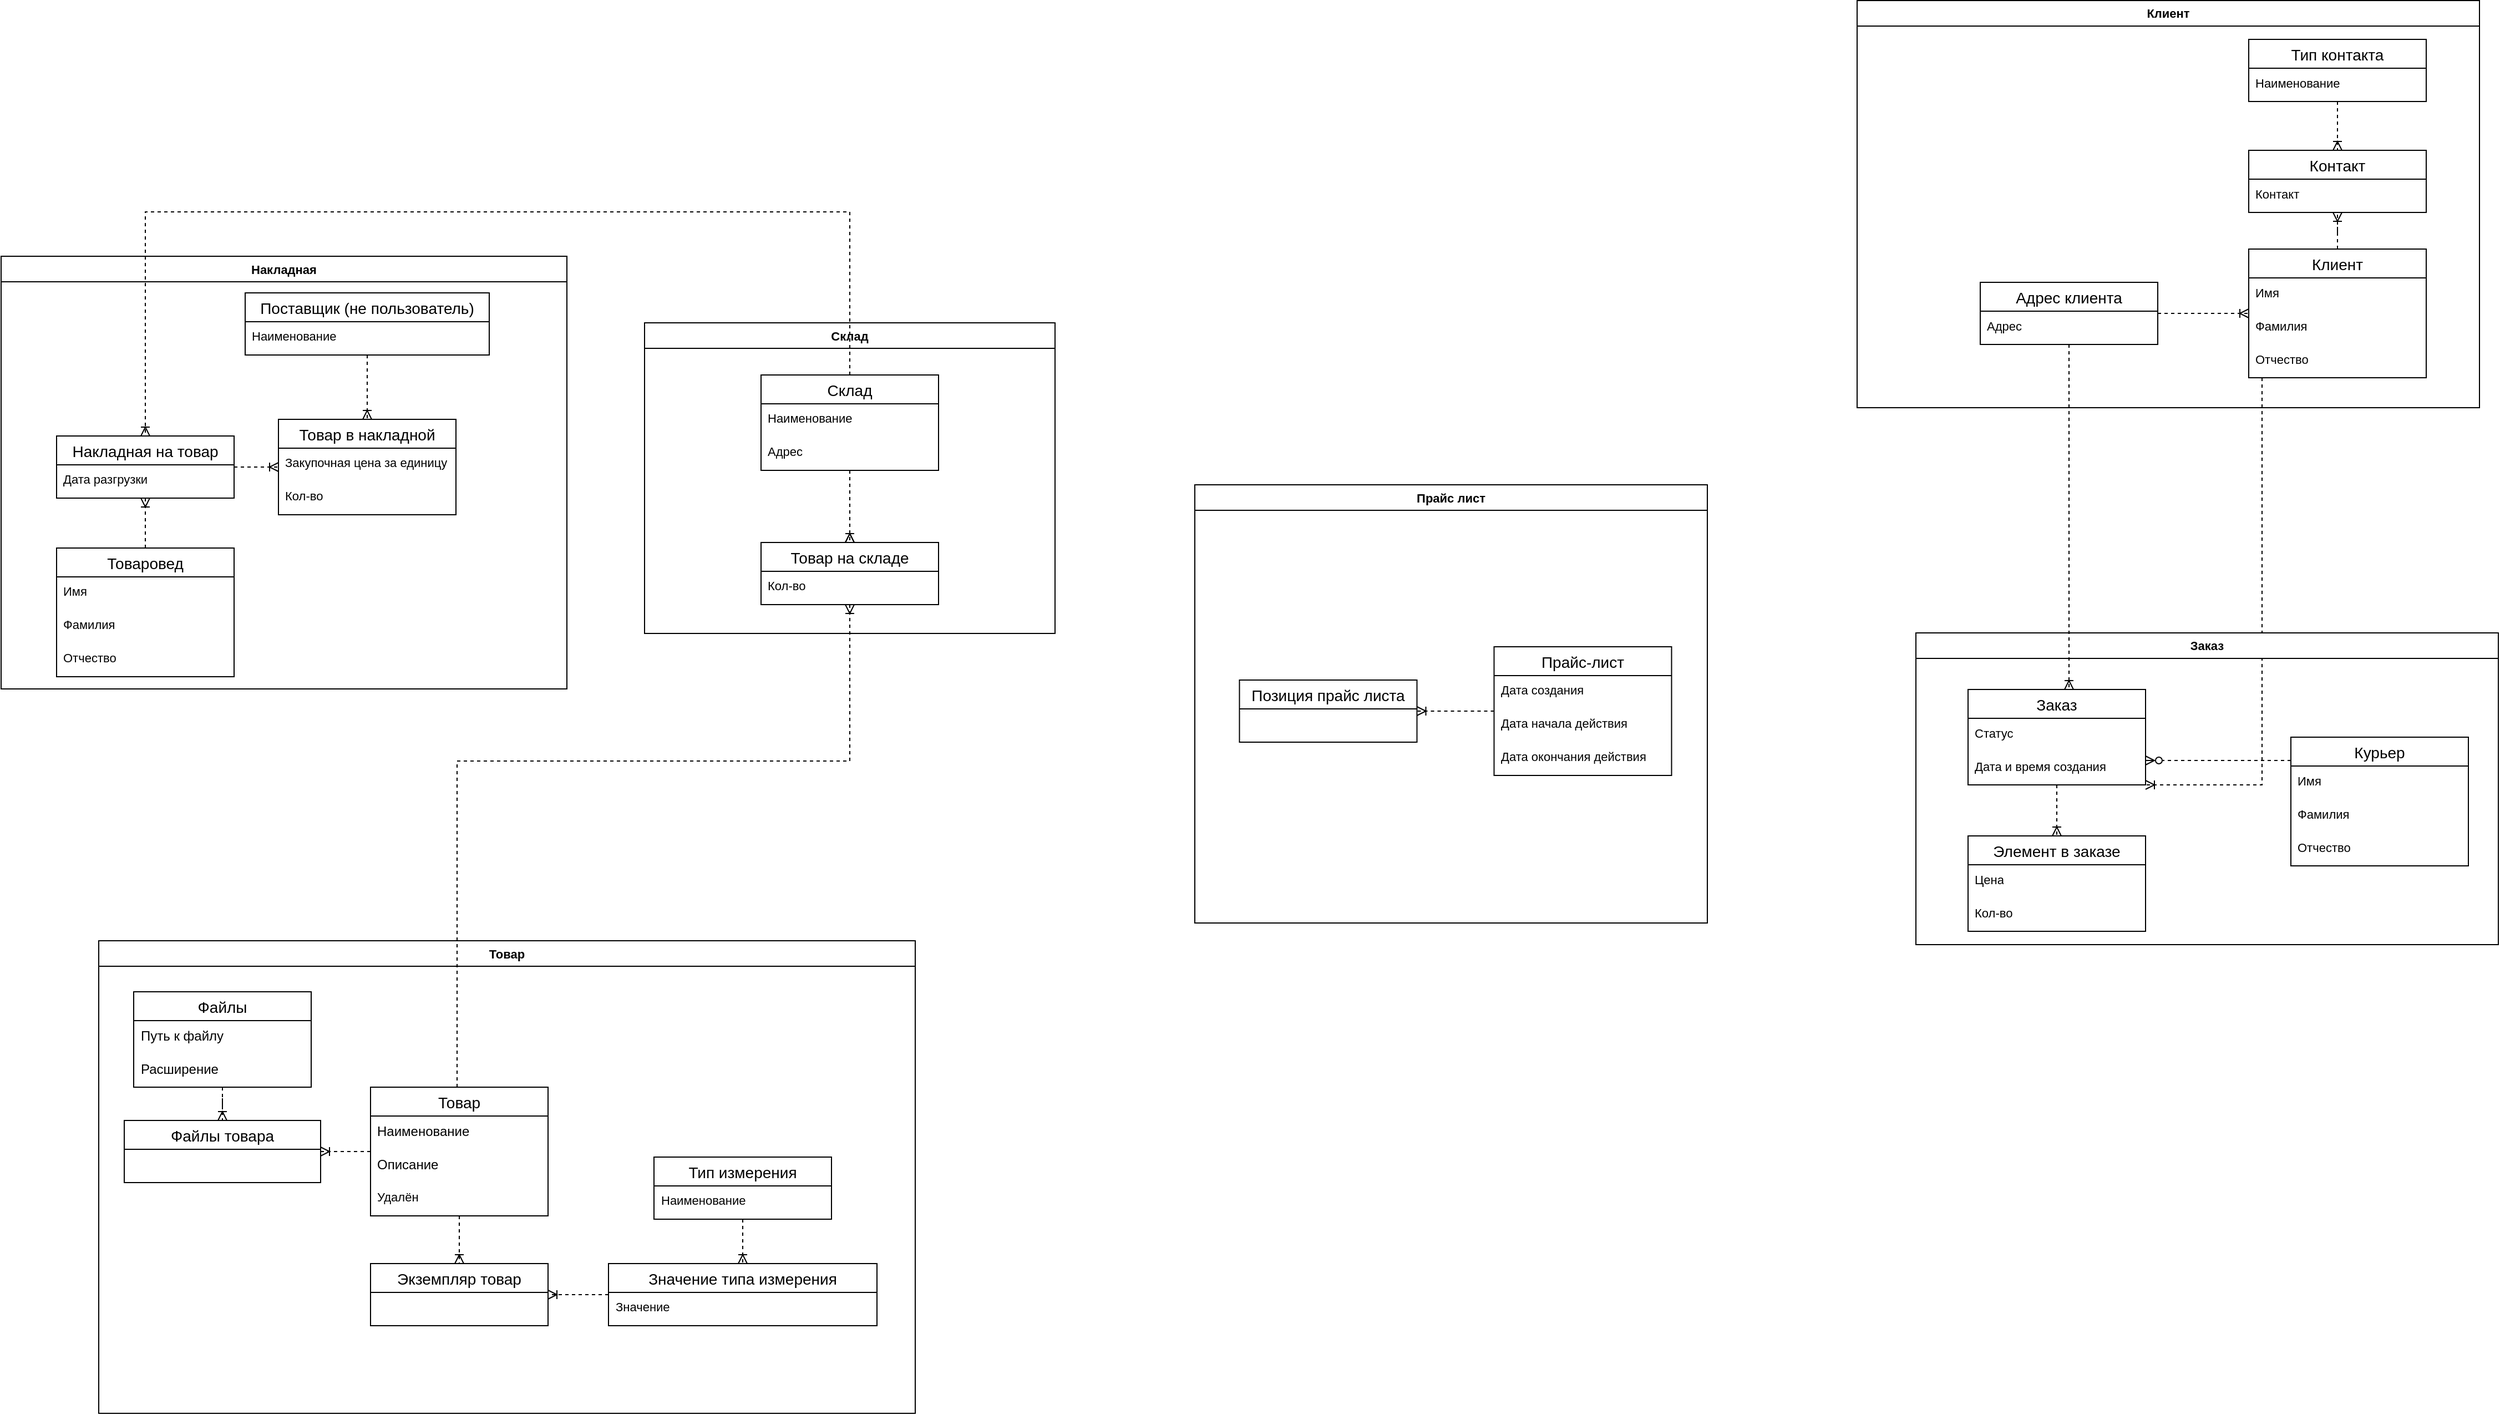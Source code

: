 <mxfile version="24.6.4" type="github">
  <diagram name="Страница — 1" id="W9IkOPkcE-70tv02vc99">
    <mxGraphModel dx="2417" dy="2179" grid="0" gridSize="10" guides="1" tooltips="1" connect="1" arrows="1" fold="1" page="1" pageScale="1" pageWidth="827" pageHeight="1169" math="0" shadow="0">
      <root>
        <mxCell id="0" />
        <mxCell id="1" parent="0" />
        <mxCell id="TIuWhn0yAi8Gs-Zh3u9J-45" style="edgeStyle=orthogonalEdgeStyle;shape=connector;rounded=0;orthogonalLoop=1;jettySize=auto;html=1;dashed=1;strokeColor=default;align=center;verticalAlign=middle;fontFamily=Helvetica;fontSize=11;fontColor=default;labelBackgroundColor=default;endArrow=ERoneToMany;endFill=0;" edge="1" parent="1" source="TIuWhn0yAi8Gs-Zh3u9J-31" target="TIuWhn0yAi8Gs-Zh3u9J-35">
          <mxGeometry relative="1" as="geometry">
            <Array as="points">
              <mxPoint x="1585" y="-285.5" />
              <mxPoint x="1391" y="-285.5" />
            </Array>
          </mxGeometry>
        </mxCell>
        <mxCell id="TIuWhn0yAi8Gs-Zh3u9J-137" value="Накладная" style="swimlane;whiteSpace=wrap;html=1;fontFamily=Helvetica;fontSize=11;fontColor=default;labelBackgroundColor=default;" vertex="1" parent="1">
          <mxGeometry x="-453" y="-762" width="510" height="390" as="geometry" />
        </mxCell>
        <mxCell id="TIuWhn0yAi8Gs-Zh3u9J-94" style="edgeStyle=orthogonalEdgeStyle;shape=connector;rounded=0;orthogonalLoop=1;jettySize=auto;html=1;dashed=1;strokeColor=default;align=center;verticalAlign=middle;fontFamily=Helvetica;fontSize=11;fontColor=default;labelBackgroundColor=default;endArrow=ERoneToMany;endFill=0;" edge="1" parent="TIuWhn0yAi8Gs-Zh3u9J-137" source="TIuWhn0yAi8Gs-Zh3u9J-83" target="TIuWhn0yAi8Gs-Zh3u9J-88">
          <mxGeometry relative="1" as="geometry" />
        </mxCell>
        <mxCell id="TIuWhn0yAi8Gs-Zh3u9J-83" value="Накладная на товар" style="swimlane;fontStyle=0;childLayout=stackLayout;horizontal=1;startSize=26;horizontalStack=0;resizeParent=1;resizeParentMax=0;resizeLast=0;collapsible=1;marginBottom=0;align=center;fontSize=14;fontFamily=Helvetica;fontColor=default;labelBackgroundColor=default;" vertex="1" parent="TIuWhn0yAi8Gs-Zh3u9J-137">
          <mxGeometry x="50" y="162" width="160" height="56" as="geometry" />
        </mxCell>
        <mxCell id="TIuWhn0yAi8Gs-Zh3u9J-87" value="Дата разгрузки" style="text;strokeColor=none;fillColor=none;spacingLeft=4;spacingRight=4;overflow=hidden;rotatable=0;points=[[0,0.5],[1,0.5]];portConstraint=eastwest;fontSize=11;whiteSpace=wrap;html=1;fontFamily=Helvetica;fontColor=default;labelBackgroundColor=default;" vertex="1" parent="TIuWhn0yAi8Gs-Zh3u9J-83">
          <mxGeometry y="26" width="160" height="30" as="geometry" />
        </mxCell>
        <mxCell id="TIuWhn0yAi8Gs-Zh3u9J-88" value="Товар в накладной" style="swimlane;fontStyle=0;childLayout=stackLayout;horizontal=1;startSize=26;horizontalStack=0;resizeParent=1;resizeParentMax=0;resizeLast=0;collapsible=1;marginBottom=0;align=center;fontSize=14;fontFamily=Helvetica;fontColor=default;labelBackgroundColor=default;" vertex="1" parent="TIuWhn0yAi8Gs-Zh3u9J-137">
          <mxGeometry x="250" y="147" width="160" height="86" as="geometry" />
        </mxCell>
        <mxCell id="TIuWhn0yAi8Gs-Zh3u9J-93" value="Закупочная цена за единицу" style="text;strokeColor=none;fillColor=none;spacingLeft=4;spacingRight=4;overflow=hidden;rotatable=0;points=[[0,0.5],[1,0.5]];portConstraint=eastwest;fontSize=11;whiteSpace=wrap;html=1;fontFamily=Helvetica;fontColor=default;labelBackgroundColor=default;" vertex="1" parent="TIuWhn0yAi8Gs-Zh3u9J-88">
          <mxGeometry y="26" width="160" height="30" as="geometry" />
        </mxCell>
        <mxCell id="TIuWhn0yAi8Gs-Zh3u9J-92" value="Кол-во" style="text;strokeColor=none;fillColor=none;spacingLeft=4;spacingRight=4;overflow=hidden;rotatable=0;points=[[0,0.5],[1,0.5]];portConstraint=eastwest;fontSize=11;whiteSpace=wrap;html=1;fontFamily=Helvetica;fontColor=default;labelBackgroundColor=default;" vertex="1" parent="TIuWhn0yAi8Gs-Zh3u9J-88">
          <mxGeometry y="56" width="160" height="30" as="geometry" />
        </mxCell>
        <mxCell id="TIuWhn0yAi8Gs-Zh3u9J-101" style="edgeStyle=orthogonalEdgeStyle;shape=connector;rounded=0;orthogonalLoop=1;jettySize=auto;html=1;dashed=1;strokeColor=default;align=center;verticalAlign=middle;fontFamily=Helvetica;fontSize=11;fontColor=default;labelBackgroundColor=default;endArrow=ERoneToMany;endFill=0;" edge="1" parent="TIuWhn0yAi8Gs-Zh3u9J-137" source="TIuWhn0yAi8Gs-Zh3u9J-97" target="TIuWhn0yAi8Gs-Zh3u9J-88">
          <mxGeometry relative="1" as="geometry" />
        </mxCell>
        <mxCell id="TIuWhn0yAi8Gs-Zh3u9J-97" value="Поставщик (не пользователь)" style="swimlane;fontStyle=0;childLayout=stackLayout;horizontal=1;startSize=26;horizontalStack=0;resizeParent=1;resizeParentMax=0;resizeLast=0;collapsible=1;marginBottom=0;align=center;fontSize=14;fontFamily=Helvetica;fontColor=default;labelBackgroundColor=default;" vertex="1" parent="TIuWhn0yAi8Gs-Zh3u9J-137">
          <mxGeometry x="220" y="33" width="220" height="56" as="geometry" />
        </mxCell>
        <mxCell id="TIuWhn0yAi8Gs-Zh3u9J-102" value="Наименование" style="text;strokeColor=none;fillColor=none;spacingLeft=4;spacingRight=4;overflow=hidden;rotatable=0;points=[[0,0.5],[1,0.5]];portConstraint=eastwest;fontSize=11;whiteSpace=wrap;html=1;fontFamily=Helvetica;fontColor=default;labelBackgroundColor=default;" vertex="1" parent="TIuWhn0yAi8Gs-Zh3u9J-97">
          <mxGeometry y="26" width="220" height="30" as="geometry" />
        </mxCell>
        <mxCell id="TIuWhn0yAi8Gs-Zh3u9J-108" style="edgeStyle=orthogonalEdgeStyle;shape=connector;rounded=0;orthogonalLoop=1;jettySize=auto;html=1;dashed=1;strokeColor=default;align=center;verticalAlign=middle;fontFamily=Helvetica;fontSize=11;fontColor=default;labelBackgroundColor=default;endArrow=ERoneToMany;endFill=0;" edge="1" parent="TIuWhn0yAi8Gs-Zh3u9J-137" source="TIuWhn0yAi8Gs-Zh3u9J-103" target="TIuWhn0yAi8Gs-Zh3u9J-83">
          <mxGeometry relative="1" as="geometry" />
        </mxCell>
        <mxCell id="TIuWhn0yAi8Gs-Zh3u9J-103" value="Товаровед" style="swimlane;fontStyle=0;childLayout=stackLayout;horizontal=1;startSize=26;horizontalStack=0;resizeParent=1;resizeParentMax=0;resizeLast=0;collapsible=1;marginBottom=0;align=center;fontSize=14;fontFamily=Helvetica;fontColor=default;labelBackgroundColor=default;" vertex="1" parent="TIuWhn0yAi8Gs-Zh3u9J-137">
          <mxGeometry x="50" y="263" width="160" height="116" as="geometry" />
        </mxCell>
        <mxCell id="TIuWhn0yAi8Gs-Zh3u9J-120" value="Имя" style="text;strokeColor=none;fillColor=none;spacingLeft=4;spacingRight=4;overflow=hidden;rotatable=0;points=[[0,0.5],[1,0.5]];portConstraint=eastwest;fontSize=11;whiteSpace=wrap;html=1;fontFamily=Helvetica;fontColor=default;labelBackgroundColor=default;" vertex="1" parent="TIuWhn0yAi8Gs-Zh3u9J-103">
          <mxGeometry y="26" width="160" height="30" as="geometry" />
        </mxCell>
        <mxCell id="TIuWhn0yAi8Gs-Zh3u9J-121" value="Фамилия" style="text;strokeColor=none;fillColor=none;spacingLeft=4;spacingRight=4;overflow=hidden;rotatable=0;points=[[0,0.5],[1,0.5]];portConstraint=eastwest;fontSize=11;whiteSpace=wrap;html=1;fontFamily=Helvetica;fontColor=default;labelBackgroundColor=default;" vertex="1" parent="TIuWhn0yAi8Gs-Zh3u9J-103">
          <mxGeometry y="56" width="160" height="30" as="geometry" />
        </mxCell>
        <mxCell id="TIuWhn0yAi8Gs-Zh3u9J-122" value="Отчество" style="text;strokeColor=none;fillColor=none;spacingLeft=4;spacingRight=4;overflow=hidden;rotatable=0;points=[[0,0.5],[1,0.5]];portConstraint=eastwest;fontSize=11;whiteSpace=wrap;html=1;fontFamily=Helvetica;fontColor=default;labelBackgroundColor=default;" vertex="1" parent="TIuWhn0yAi8Gs-Zh3u9J-103">
          <mxGeometry y="86" width="160" height="30" as="geometry" />
        </mxCell>
        <mxCell id="TIuWhn0yAi8Gs-Zh3u9J-138" value="Товар" style="swimlane;whiteSpace=wrap;html=1;fontFamily=Helvetica;fontSize=11;fontColor=default;labelBackgroundColor=default;" vertex="1" parent="1">
          <mxGeometry x="-365" y="-145" width="736" height="426" as="geometry" />
        </mxCell>
        <mxCell id="TIuWhn0yAi8Gs-Zh3u9J-19" style="edgeStyle=orthogonalEdgeStyle;shape=connector;rounded=0;orthogonalLoop=1;jettySize=auto;html=1;dashed=1;strokeColor=default;align=center;verticalAlign=middle;fontFamily=Helvetica;fontSize=11;fontColor=default;labelBackgroundColor=default;endArrow=ERoneToMany;endFill=0;" edge="1" parent="TIuWhn0yAi8Gs-Zh3u9J-138" source="TIuWhn0yAi8Gs-Zh3u9J-1" target="TIuWhn0yAi8Gs-Zh3u9J-13">
          <mxGeometry relative="1" as="geometry" />
        </mxCell>
        <mxCell id="TIuWhn0yAi8Gs-Zh3u9J-236" style="edgeStyle=orthogonalEdgeStyle;shape=connector;rounded=0;orthogonalLoop=1;jettySize=auto;html=1;dashed=1;strokeColor=default;align=center;verticalAlign=middle;fontFamily=Helvetica;fontSize=11;fontColor=default;labelBackgroundColor=default;endArrow=ERoneToMany;endFill=0;" edge="1" parent="TIuWhn0yAi8Gs-Zh3u9J-138" source="TIuWhn0yAi8Gs-Zh3u9J-1" target="TIuWhn0yAi8Gs-Zh3u9J-231">
          <mxGeometry relative="1" as="geometry" />
        </mxCell>
        <mxCell id="TIuWhn0yAi8Gs-Zh3u9J-1" value="Товар" style="swimlane;fontStyle=0;childLayout=stackLayout;horizontal=1;startSize=26;horizontalStack=0;resizeParent=1;resizeParentMax=0;resizeLast=0;collapsible=1;marginBottom=0;align=center;fontSize=14;" vertex="1" parent="TIuWhn0yAi8Gs-Zh3u9J-138">
          <mxGeometry x="245" y="132" width="160" height="116" as="geometry" />
        </mxCell>
        <mxCell id="TIuWhn0yAi8Gs-Zh3u9J-5" value="Наименование" style="text;strokeColor=none;fillColor=none;spacingLeft=4;spacingRight=4;overflow=hidden;rotatable=0;points=[[0,0.5],[1,0.5]];portConstraint=eastwest;fontSize=12;whiteSpace=wrap;html=1;" vertex="1" parent="TIuWhn0yAi8Gs-Zh3u9J-1">
          <mxGeometry y="26" width="160" height="30" as="geometry" />
        </mxCell>
        <mxCell id="TIuWhn0yAi8Gs-Zh3u9J-6" value="Описание" style="text;strokeColor=none;fillColor=none;spacingLeft=4;spacingRight=4;overflow=hidden;rotatable=0;points=[[0,0.5],[1,0.5]];portConstraint=eastwest;fontSize=12;whiteSpace=wrap;html=1;" vertex="1" parent="TIuWhn0yAi8Gs-Zh3u9J-1">
          <mxGeometry y="56" width="160" height="30" as="geometry" />
        </mxCell>
        <mxCell id="TIuWhn0yAi8Gs-Zh3u9J-20" value="Удалён" style="text;strokeColor=none;fillColor=none;spacingLeft=4;spacingRight=4;overflow=hidden;rotatable=0;points=[[0,0.5],[1,0.5]];portConstraint=eastwest;fontSize=11;whiteSpace=wrap;html=1;fontFamily=Helvetica;fontColor=default;labelBackgroundColor=default;" vertex="1" parent="TIuWhn0yAi8Gs-Zh3u9J-1">
          <mxGeometry y="86" width="160" height="30" as="geometry" />
        </mxCell>
        <mxCell id="TIuWhn0yAi8Gs-Zh3u9J-18" style="edgeStyle=orthogonalEdgeStyle;rounded=0;orthogonalLoop=1;jettySize=auto;html=1;endArrow=ERoneToMany;endFill=0;dashed=1;" edge="1" parent="TIuWhn0yAi8Gs-Zh3u9J-138" source="TIuWhn0yAi8Gs-Zh3u9J-8" target="TIuWhn0yAi8Gs-Zh3u9J-13">
          <mxGeometry relative="1" as="geometry" />
        </mxCell>
        <mxCell id="TIuWhn0yAi8Gs-Zh3u9J-8" value="Файлы" style="swimlane;fontStyle=0;childLayout=stackLayout;horizontal=1;startSize=26;horizontalStack=0;resizeParent=1;resizeParentMax=0;resizeLast=0;collapsible=1;marginBottom=0;align=center;fontSize=14;" vertex="1" parent="TIuWhn0yAi8Gs-Zh3u9J-138">
          <mxGeometry x="31.5" y="46" width="160" height="86" as="geometry" />
        </mxCell>
        <mxCell id="TIuWhn0yAi8Gs-Zh3u9J-12" value="Путь к файлу" style="text;strokeColor=none;fillColor=none;spacingLeft=4;spacingRight=4;overflow=hidden;rotatable=0;points=[[0,0.5],[1,0.5]];portConstraint=eastwest;fontSize=12;whiteSpace=wrap;html=1;" vertex="1" parent="TIuWhn0yAi8Gs-Zh3u9J-8">
          <mxGeometry y="26" width="160" height="30" as="geometry" />
        </mxCell>
        <mxCell id="TIuWhn0yAi8Gs-Zh3u9J-17" value="Расширение" style="text;strokeColor=none;fillColor=none;spacingLeft=4;spacingRight=4;overflow=hidden;rotatable=0;points=[[0,0.5],[1,0.5]];portConstraint=eastwest;fontSize=12;whiteSpace=wrap;html=1;" vertex="1" parent="TIuWhn0yAi8Gs-Zh3u9J-8">
          <mxGeometry y="56" width="160" height="30" as="geometry" />
        </mxCell>
        <mxCell id="TIuWhn0yAi8Gs-Zh3u9J-13" value="Файлы товара" style="swimlane;fontStyle=0;childLayout=stackLayout;horizontal=1;startSize=26;horizontalStack=0;resizeParent=1;resizeParentMax=0;resizeLast=0;collapsible=1;marginBottom=0;align=center;fontSize=14;" vertex="1" parent="TIuWhn0yAi8Gs-Zh3u9J-138">
          <mxGeometry x="23" y="162" width="177" height="56" as="geometry" />
        </mxCell>
        <mxCell id="TIuWhn0yAi8Gs-Zh3u9J-215" style="edgeStyle=orthogonalEdgeStyle;shape=connector;rounded=0;orthogonalLoop=1;jettySize=auto;html=1;dashed=1;strokeColor=default;align=center;verticalAlign=middle;fontFamily=Helvetica;fontSize=11;fontColor=default;labelBackgroundColor=default;endArrow=ERoneToMany;endFill=0;" edge="1" parent="TIuWhn0yAi8Gs-Zh3u9J-138" source="TIuWhn0yAi8Gs-Zh3u9J-210" target="TIuWhn0yAi8Gs-Zh3u9J-231">
          <mxGeometry relative="1" as="geometry">
            <Array as="points">
              <mxPoint x="583.5" y="319" />
            </Array>
          </mxGeometry>
        </mxCell>
        <mxCell id="TIuWhn0yAi8Gs-Zh3u9J-210" value="Значение типа измерения" style="swimlane;fontStyle=0;childLayout=stackLayout;horizontal=1;startSize=26;horizontalStack=0;resizeParent=1;resizeParentMax=0;resizeLast=0;collapsible=1;marginBottom=0;align=center;fontSize=14;fontFamily=Helvetica;fontColor=default;labelBackgroundColor=default;" vertex="1" parent="TIuWhn0yAi8Gs-Zh3u9J-138">
          <mxGeometry x="459.5" y="291" width="242" height="56" as="geometry" />
        </mxCell>
        <mxCell id="TIuWhn0yAi8Gs-Zh3u9J-217" value="Значение" style="text;strokeColor=none;fillColor=none;spacingLeft=4;spacingRight=4;overflow=hidden;rotatable=0;points=[[0,0.5],[1,0.5]];portConstraint=eastwest;fontSize=11;whiteSpace=wrap;html=1;fontFamily=Helvetica;fontColor=default;labelBackgroundColor=default;" vertex="1" parent="TIuWhn0yAi8Gs-Zh3u9J-210">
          <mxGeometry y="26" width="242" height="30" as="geometry" />
        </mxCell>
        <mxCell id="TIuWhn0yAi8Gs-Zh3u9J-214" style="edgeStyle=orthogonalEdgeStyle;shape=connector;rounded=0;orthogonalLoop=1;jettySize=auto;html=1;dashed=1;strokeColor=default;align=center;verticalAlign=middle;fontFamily=Helvetica;fontSize=11;fontColor=default;labelBackgroundColor=default;endArrow=ERoneToMany;endFill=0;" edge="1" parent="TIuWhn0yAi8Gs-Zh3u9J-138" source="TIuWhn0yAi8Gs-Zh3u9J-144" target="TIuWhn0yAi8Gs-Zh3u9J-210">
          <mxGeometry relative="1" as="geometry" />
        </mxCell>
        <mxCell id="TIuWhn0yAi8Gs-Zh3u9J-144" value="Тип измерения" style="swimlane;fontStyle=0;childLayout=stackLayout;horizontal=1;startSize=26;horizontalStack=0;resizeParent=1;resizeParentMax=0;resizeLast=0;collapsible=1;marginBottom=0;align=center;fontSize=14;fontFamily=Helvetica;fontColor=default;labelBackgroundColor=default;" vertex="1" parent="TIuWhn0yAi8Gs-Zh3u9J-138">
          <mxGeometry x="500.5" y="195" width="160" height="56" as="geometry" />
        </mxCell>
        <mxCell id="TIuWhn0yAi8Gs-Zh3u9J-216" value="Наименование" style="text;strokeColor=none;fillColor=none;spacingLeft=4;spacingRight=4;overflow=hidden;rotatable=0;points=[[0,0.5],[1,0.5]];portConstraint=eastwest;fontSize=11;whiteSpace=wrap;html=1;fontFamily=Helvetica;fontColor=default;labelBackgroundColor=default;" vertex="1" parent="TIuWhn0yAi8Gs-Zh3u9J-144">
          <mxGeometry y="26" width="160" height="30" as="geometry" />
        </mxCell>
        <mxCell id="TIuWhn0yAi8Gs-Zh3u9J-231" value="Экземпляр товар" style="swimlane;fontStyle=0;childLayout=stackLayout;horizontal=1;startSize=26;horizontalStack=0;resizeParent=1;resizeParentMax=0;resizeLast=0;collapsible=1;marginBottom=0;align=center;fontSize=14;fontFamily=Helvetica;fontColor=default;labelBackgroundColor=default;" vertex="1" parent="TIuWhn0yAi8Gs-Zh3u9J-138">
          <mxGeometry x="245" y="291" width="160" height="56" as="geometry" />
        </mxCell>
        <mxCell id="TIuWhn0yAi8Gs-Zh3u9J-139" value="Склад" style="swimlane;whiteSpace=wrap;html=1;fontFamily=Helvetica;fontSize=11;fontColor=default;labelBackgroundColor=default;" vertex="1" parent="1">
          <mxGeometry x="127" y="-702" width="370" height="280" as="geometry" />
        </mxCell>
        <mxCell id="TIuWhn0yAi8Gs-Zh3u9J-59" value="Склад" style="swimlane;fontStyle=0;childLayout=stackLayout;horizontal=1;startSize=26;horizontalStack=0;resizeParent=1;resizeParentMax=0;resizeLast=0;collapsible=1;marginBottom=0;align=center;fontSize=14;fontFamily=Helvetica;fontColor=default;labelBackgroundColor=default;" vertex="1" parent="TIuWhn0yAi8Gs-Zh3u9J-139">
          <mxGeometry x="105" y="47" width="160" height="86" as="geometry" />
        </mxCell>
        <mxCell id="TIuWhn0yAi8Gs-Zh3u9J-109" value="Наименование" style="text;strokeColor=none;fillColor=none;spacingLeft=4;spacingRight=4;overflow=hidden;rotatable=0;points=[[0,0.5],[1,0.5]];portConstraint=eastwest;fontSize=11;whiteSpace=wrap;html=1;fontFamily=Helvetica;fontColor=default;labelBackgroundColor=default;" vertex="1" parent="TIuWhn0yAi8Gs-Zh3u9J-59">
          <mxGeometry y="26" width="160" height="30" as="geometry" />
        </mxCell>
        <mxCell id="TIuWhn0yAi8Gs-Zh3u9J-175" value="Адрес" style="text;strokeColor=none;fillColor=none;spacingLeft=4;spacingRight=4;overflow=hidden;rotatable=0;points=[[0,0.5],[1,0.5]];portConstraint=eastwest;fontSize=11;whiteSpace=wrap;html=1;fontFamily=Helvetica;fontColor=default;labelBackgroundColor=default;" vertex="1" parent="TIuWhn0yAi8Gs-Zh3u9J-59">
          <mxGeometry y="56" width="160" height="30" as="geometry" />
        </mxCell>
        <mxCell id="TIuWhn0yAi8Gs-Zh3u9J-140" value="Заказ" style="swimlane;whiteSpace=wrap;html=1;fontFamily=Helvetica;fontSize=11;fontColor=default;labelBackgroundColor=default;" vertex="1" parent="1">
          <mxGeometry x="1273" y="-422.5" width="525" height="281" as="geometry" />
        </mxCell>
        <mxCell id="TIuWhn0yAi8Gs-Zh3u9J-44" style="edgeStyle=orthogonalEdgeStyle;shape=connector;rounded=0;orthogonalLoop=1;jettySize=auto;html=1;dashed=1;strokeColor=default;align=center;verticalAlign=middle;fontFamily=Helvetica;fontSize=11;fontColor=default;labelBackgroundColor=default;endArrow=ERoneToMany;endFill=0;" edge="1" parent="TIuWhn0yAi8Gs-Zh3u9J-140" source="TIuWhn0yAi8Gs-Zh3u9J-35" target="TIuWhn0yAi8Gs-Zh3u9J-39">
          <mxGeometry relative="1" as="geometry" />
        </mxCell>
        <mxCell id="TIuWhn0yAi8Gs-Zh3u9J-35" value="Заказ" style="swimlane;fontStyle=0;childLayout=stackLayout;horizontal=1;startSize=26;horizontalStack=0;resizeParent=1;resizeParentMax=0;resizeLast=0;collapsible=1;marginBottom=0;align=center;fontSize=14;fontFamily=Helvetica;fontColor=default;labelBackgroundColor=default;" vertex="1" parent="TIuWhn0yAi8Gs-Zh3u9J-140">
          <mxGeometry x="47" y="51" width="160" height="86" as="geometry" />
        </mxCell>
        <mxCell id="TIuWhn0yAi8Gs-Zh3u9J-129" value="Статус" style="text;strokeColor=none;fillColor=none;spacingLeft=4;spacingRight=4;overflow=hidden;rotatable=0;points=[[0,0.5],[1,0.5]];portConstraint=eastwest;fontSize=11;whiteSpace=wrap;html=1;fontFamily=Helvetica;fontColor=default;labelBackgroundColor=default;" vertex="1" parent="TIuWhn0yAi8Gs-Zh3u9J-35">
          <mxGeometry y="26" width="160" height="30" as="geometry" />
        </mxCell>
        <mxCell id="TIuWhn0yAi8Gs-Zh3u9J-128" value="Дата и время создания" style="text;strokeColor=none;fillColor=none;spacingLeft=4;spacingRight=4;overflow=hidden;rotatable=0;points=[[0,0.5],[1,0.5]];portConstraint=eastwest;fontSize=11;whiteSpace=wrap;html=1;fontFamily=Helvetica;fontColor=default;labelBackgroundColor=default;" vertex="1" parent="TIuWhn0yAi8Gs-Zh3u9J-35">
          <mxGeometry y="56" width="160" height="30" as="geometry" />
        </mxCell>
        <mxCell id="TIuWhn0yAi8Gs-Zh3u9J-39" value="Элемент в заказе" style="swimlane;fontStyle=0;childLayout=stackLayout;horizontal=1;startSize=26;horizontalStack=0;resizeParent=1;resizeParentMax=0;resizeLast=0;collapsible=1;marginBottom=0;align=center;fontSize=14;fontFamily=Helvetica;fontColor=default;labelBackgroundColor=default;" vertex="1" parent="TIuWhn0yAi8Gs-Zh3u9J-140">
          <mxGeometry x="47" y="183" width="160" height="86" as="geometry" />
        </mxCell>
        <mxCell id="TIuWhn0yAi8Gs-Zh3u9J-81" value="Цена" style="text;strokeColor=none;fillColor=none;spacingLeft=4;spacingRight=4;overflow=hidden;rotatable=0;points=[[0,0.5],[1,0.5]];portConstraint=eastwest;fontSize=11;whiteSpace=wrap;html=1;fontFamily=Helvetica;fontColor=default;labelBackgroundColor=default;" vertex="1" parent="TIuWhn0yAi8Gs-Zh3u9J-39">
          <mxGeometry y="26" width="160" height="30" as="geometry" />
        </mxCell>
        <mxCell id="TIuWhn0yAi8Gs-Zh3u9J-82" value="Кол-во" style="text;strokeColor=none;fillColor=none;spacingLeft=4;spacingRight=4;overflow=hidden;rotatable=0;points=[[0,0.5],[1,0.5]];portConstraint=eastwest;fontSize=11;whiteSpace=wrap;html=1;fontFamily=Helvetica;fontColor=default;labelBackgroundColor=default;" vertex="1" parent="TIuWhn0yAi8Gs-Zh3u9J-39">
          <mxGeometry y="56" width="160" height="30" as="geometry" />
        </mxCell>
        <mxCell id="TIuWhn0yAi8Gs-Zh3u9J-110" value="Курьер" style="swimlane;fontStyle=0;childLayout=stackLayout;horizontal=1;startSize=26;horizontalStack=0;resizeParent=1;resizeParentMax=0;resizeLast=0;collapsible=1;marginBottom=0;align=center;fontSize=14;fontFamily=Helvetica;fontColor=default;labelBackgroundColor=default;" vertex="1" parent="TIuWhn0yAi8Gs-Zh3u9J-140">
          <mxGeometry x="338" y="94" width="160" height="116" as="geometry" />
        </mxCell>
        <mxCell id="TIuWhn0yAi8Gs-Zh3u9J-114" value="Имя" style="text;strokeColor=none;fillColor=none;spacingLeft=4;spacingRight=4;overflow=hidden;rotatable=0;points=[[0,0.5],[1,0.5]];portConstraint=eastwest;fontSize=11;whiteSpace=wrap;html=1;fontFamily=Helvetica;fontColor=default;labelBackgroundColor=default;" vertex="1" parent="TIuWhn0yAi8Gs-Zh3u9J-110">
          <mxGeometry y="26" width="160" height="30" as="geometry" />
        </mxCell>
        <mxCell id="TIuWhn0yAi8Gs-Zh3u9J-115" value="Фамилия" style="text;strokeColor=none;fillColor=none;spacingLeft=4;spacingRight=4;overflow=hidden;rotatable=0;points=[[0,0.5],[1,0.5]];portConstraint=eastwest;fontSize=11;whiteSpace=wrap;html=1;fontFamily=Helvetica;fontColor=default;labelBackgroundColor=default;" vertex="1" parent="TIuWhn0yAi8Gs-Zh3u9J-110">
          <mxGeometry y="56" width="160" height="30" as="geometry" />
        </mxCell>
        <mxCell id="TIuWhn0yAi8Gs-Zh3u9J-116" value="Отчество" style="text;strokeColor=none;fillColor=none;spacingLeft=4;spacingRight=4;overflow=hidden;rotatable=0;points=[[0,0.5],[1,0.5]];portConstraint=eastwest;fontSize=11;whiteSpace=wrap;html=1;fontFamily=Helvetica;fontColor=default;labelBackgroundColor=default;" vertex="1" parent="TIuWhn0yAi8Gs-Zh3u9J-110">
          <mxGeometry y="86" width="160" height="30" as="geometry" />
        </mxCell>
        <mxCell id="TIuWhn0yAi8Gs-Zh3u9J-127" style="edgeStyle=orthogonalEdgeStyle;shape=connector;rounded=0;orthogonalLoop=1;jettySize=auto;html=1;dashed=1;strokeColor=default;align=center;verticalAlign=middle;fontFamily=Helvetica;fontSize=11;fontColor=default;labelBackgroundColor=default;endArrow=ERzeroToMany;endFill=0;" edge="1" parent="TIuWhn0yAi8Gs-Zh3u9J-140" source="TIuWhn0yAi8Gs-Zh3u9J-110" target="TIuWhn0yAi8Gs-Zh3u9J-35">
          <mxGeometry relative="1" as="geometry">
            <Array as="points">
              <mxPoint x="267" y="115" />
              <mxPoint x="267" y="115" />
            </Array>
          </mxGeometry>
        </mxCell>
        <mxCell id="TIuWhn0yAi8Gs-Zh3u9J-143" value="Клиент" style="swimlane;whiteSpace=wrap;html=1;fontFamily=Helvetica;fontSize=11;fontColor=default;labelBackgroundColor=default;" vertex="1" parent="1">
          <mxGeometry x="1220" y="-992.5" width="561" height="367" as="geometry" />
        </mxCell>
        <mxCell id="TIuWhn0yAi8Gs-Zh3u9J-58" style="edgeStyle=orthogonalEdgeStyle;shape=connector;rounded=0;orthogonalLoop=1;jettySize=auto;html=1;dashed=1;strokeColor=default;align=center;verticalAlign=middle;fontFamily=Helvetica;fontSize=11;fontColor=default;labelBackgroundColor=default;endArrow=ERoneToMany;endFill=0;" edge="1" parent="TIuWhn0yAi8Gs-Zh3u9J-143" source="TIuWhn0yAi8Gs-Zh3u9J-31" target="TIuWhn0yAi8Gs-Zh3u9J-46">
          <mxGeometry relative="1" as="geometry" />
        </mxCell>
        <mxCell id="TIuWhn0yAi8Gs-Zh3u9J-31" value="Клиент" style="swimlane;fontStyle=0;childLayout=stackLayout;horizontal=1;startSize=26;horizontalStack=0;resizeParent=1;resizeParentMax=0;resizeLast=0;collapsible=1;marginBottom=0;align=center;fontSize=14;fontFamily=Helvetica;fontColor=default;labelBackgroundColor=default;" vertex="1" parent="TIuWhn0yAi8Gs-Zh3u9J-143">
          <mxGeometry x="353" y="224" width="160" height="116" as="geometry" />
        </mxCell>
        <mxCell id="TIuWhn0yAi8Gs-Zh3u9J-123" value="Имя" style="text;strokeColor=none;fillColor=none;spacingLeft=4;spacingRight=4;overflow=hidden;rotatable=0;points=[[0,0.5],[1,0.5]];portConstraint=eastwest;fontSize=11;whiteSpace=wrap;html=1;fontFamily=Helvetica;fontColor=default;labelBackgroundColor=default;" vertex="1" parent="TIuWhn0yAi8Gs-Zh3u9J-31">
          <mxGeometry y="26" width="160" height="30" as="geometry" />
        </mxCell>
        <mxCell id="TIuWhn0yAi8Gs-Zh3u9J-124" value="Фамилия" style="text;strokeColor=none;fillColor=none;spacingLeft=4;spacingRight=4;overflow=hidden;rotatable=0;points=[[0,0.5],[1,0.5]];portConstraint=eastwest;fontSize=11;whiteSpace=wrap;html=1;fontFamily=Helvetica;fontColor=default;labelBackgroundColor=default;" vertex="1" parent="TIuWhn0yAi8Gs-Zh3u9J-31">
          <mxGeometry y="56" width="160" height="30" as="geometry" />
        </mxCell>
        <mxCell id="TIuWhn0yAi8Gs-Zh3u9J-125" value="Отчество" style="text;strokeColor=none;fillColor=none;spacingLeft=4;spacingRight=4;overflow=hidden;rotatable=0;points=[[0,0.5],[1,0.5]];portConstraint=eastwest;fontSize=11;whiteSpace=wrap;html=1;fontFamily=Helvetica;fontColor=default;labelBackgroundColor=default;" vertex="1" parent="TIuWhn0yAi8Gs-Zh3u9J-31">
          <mxGeometry y="86" width="160" height="30" as="geometry" />
        </mxCell>
        <mxCell id="TIuWhn0yAi8Gs-Zh3u9J-46" value="Контакт" style="swimlane;fontStyle=0;childLayout=stackLayout;horizontal=1;startSize=26;horizontalStack=0;resizeParent=1;resizeParentMax=0;resizeLast=0;collapsible=1;marginBottom=0;align=center;fontSize=14;fontFamily=Helvetica;fontColor=default;labelBackgroundColor=default;" vertex="1" parent="TIuWhn0yAi8Gs-Zh3u9J-143">
          <mxGeometry x="353" y="135" width="160" height="56" as="geometry" />
        </mxCell>
        <mxCell id="TIuWhn0yAi8Gs-Zh3u9J-56" value="Контакт" style="text;strokeColor=none;fillColor=none;spacingLeft=4;spacingRight=4;overflow=hidden;rotatable=0;points=[[0,0.5],[1,0.5]];portConstraint=eastwest;fontSize=11;whiteSpace=wrap;html=1;fontFamily=Helvetica;fontColor=default;labelBackgroundColor=default;" vertex="1" parent="TIuWhn0yAi8Gs-Zh3u9J-46">
          <mxGeometry y="26" width="160" height="30" as="geometry" />
        </mxCell>
        <mxCell id="TIuWhn0yAi8Gs-Zh3u9J-55" style="edgeStyle=orthogonalEdgeStyle;shape=connector;rounded=0;orthogonalLoop=1;jettySize=auto;html=1;dashed=1;strokeColor=default;align=center;verticalAlign=middle;fontFamily=Helvetica;fontSize=11;fontColor=default;labelBackgroundColor=default;endArrow=ERoneToMany;endFill=0;" edge="1" parent="TIuWhn0yAi8Gs-Zh3u9J-143" source="TIuWhn0yAi8Gs-Zh3u9J-50" target="TIuWhn0yAi8Gs-Zh3u9J-46">
          <mxGeometry relative="1" as="geometry" />
        </mxCell>
        <mxCell id="TIuWhn0yAi8Gs-Zh3u9J-50" value="Тип контакта" style="swimlane;fontStyle=0;childLayout=stackLayout;horizontal=1;startSize=26;horizontalStack=0;resizeParent=1;resizeParentMax=0;resizeLast=0;collapsible=1;marginBottom=0;align=center;fontSize=14;fontFamily=Helvetica;fontColor=default;labelBackgroundColor=default;" vertex="1" parent="TIuWhn0yAi8Gs-Zh3u9J-143">
          <mxGeometry x="353" y="35" width="160" height="56" as="geometry" />
        </mxCell>
        <mxCell id="TIuWhn0yAi8Gs-Zh3u9J-54" value="Наименование" style="text;strokeColor=none;fillColor=none;spacingLeft=4;spacingRight=4;overflow=hidden;rotatable=0;points=[[0,0.5],[1,0.5]];portConstraint=eastwest;fontSize=11;whiteSpace=wrap;html=1;fontFamily=Helvetica;fontColor=default;labelBackgroundColor=default;" vertex="1" parent="TIuWhn0yAi8Gs-Zh3u9J-50">
          <mxGeometry y="26" width="160" height="30" as="geometry" />
        </mxCell>
        <mxCell id="TIuWhn0yAi8Gs-Zh3u9J-186" style="edgeStyle=orthogonalEdgeStyle;shape=connector;rounded=0;orthogonalLoop=1;jettySize=auto;html=1;dashed=1;strokeColor=default;align=center;verticalAlign=middle;fontFamily=Helvetica;fontSize=11;fontColor=default;labelBackgroundColor=default;endArrow=ERoneToMany;endFill=0;" edge="1" parent="TIuWhn0yAi8Gs-Zh3u9J-143" source="TIuWhn0yAi8Gs-Zh3u9J-182" target="TIuWhn0yAi8Gs-Zh3u9J-31">
          <mxGeometry relative="1" as="geometry" />
        </mxCell>
        <mxCell id="TIuWhn0yAi8Gs-Zh3u9J-182" value="Адрес клиента" style="swimlane;fontStyle=0;childLayout=stackLayout;horizontal=1;startSize=26;horizontalStack=0;resizeParent=1;resizeParentMax=0;resizeLast=0;collapsible=1;marginBottom=0;align=center;fontSize=14;fontFamily=Helvetica;fontColor=default;labelBackgroundColor=default;" vertex="1" parent="TIuWhn0yAi8Gs-Zh3u9J-143">
          <mxGeometry x="111" y="254" width="160" height="56" as="geometry" />
        </mxCell>
        <mxCell id="TIuWhn0yAi8Gs-Zh3u9J-183" value="Адрес" style="text;strokeColor=none;fillColor=none;spacingLeft=4;spacingRight=4;overflow=hidden;rotatable=0;points=[[0,0.5],[1,0.5]];portConstraint=eastwest;fontSize=11;whiteSpace=wrap;html=1;fontFamily=Helvetica;fontColor=default;labelBackgroundColor=default;" vertex="1" parent="TIuWhn0yAi8Gs-Zh3u9J-182">
          <mxGeometry y="26" width="160" height="30" as="geometry" />
        </mxCell>
        <mxCell id="TIuWhn0yAi8Gs-Zh3u9J-193" style="edgeStyle=orthogonalEdgeStyle;shape=connector;rounded=0;orthogonalLoop=1;jettySize=auto;html=1;dashed=1;strokeColor=default;align=center;verticalAlign=middle;fontFamily=Helvetica;fontSize=11;fontColor=default;labelBackgroundColor=default;endArrow=ERoneToMany;endFill=0;" edge="1" parent="1" source="TIuWhn0yAi8Gs-Zh3u9J-182" target="TIuWhn0yAi8Gs-Zh3u9J-35">
          <mxGeometry relative="1" as="geometry">
            <Array as="points">
              <mxPoint x="1343" y="-305.5" />
              <mxPoint x="1343" y="-305.5" />
            </Array>
          </mxGeometry>
        </mxCell>
        <mxCell id="TIuWhn0yAi8Gs-Zh3u9J-223" value="Прайс лист" style="swimlane;whiteSpace=wrap;html=1;fontFamily=Helvetica;fontSize=11;fontColor=default;labelBackgroundColor=default;" vertex="1" parent="1">
          <mxGeometry x="623" y="-556" width="462" height="395" as="geometry" />
        </mxCell>
        <mxCell id="TIuWhn0yAi8Gs-Zh3u9J-208" style="edgeStyle=orthogonalEdgeStyle;shape=connector;rounded=0;orthogonalLoop=1;jettySize=auto;html=1;dashed=1;strokeColor=default;align=center;verticalAlign=middle;fontFamily=Helvetica;fontSize=11;fontColor=default;labelBackgroundColor=default;endArrow=ERoneToMany;endFill=0;" edge="1" parent="TIuWhn0yAi8Gs-Zh3u9J-223" source="TIuWhn0yAi8Gs-Zh3u9J-198" target="TIuWhn0yAi8Gs-Zh3u9J-203">
          <mxGeometry relative="1" as="geometry" />
        </mxCell>
        <mxCell id="TIuWhn0yAi8Gs-Zh3u9J-198" value="Прайс-лист" style="swimlane;fontStyle=0;childLayout=stackLayout;horizontal=1;startSize=26;horizontalStack=0;resizeParent=1;resizeParentMax=0;resizeLast=0;collapsible=1;marginBottom=0;align=center;fontSize=14;fontFamily=Helvetica;fontColor=default;labelBackgroundColor=default;" vertex="1" parent="TIuWhn0yAi8Gs-Zh3u9J-223">
          <mxGeometry x="269.75" y="146" width="160" height="116" as="geometry" />
        </mxCell>
        <mxCell id="TIuWhn0yAi8Gs-Zh3u9J-200" value="Дата создания" style="text;strokeColor=none;fillColor=none;spacingLeft=4;spacingRight=4;overflow=hidden;rotatable=0;points=[[0,0.5],[1,0.5]];portConstraint=eastwest;fontSize=11;whiteSpace=wrap;html=1;fontFamily=Helvetica;fontColor=default;labelBackgroundColor=default;" vertex="1" parent="TIuWhn0yAi8Gs-Zh3u9J-198">
          <mxGeometry y="26" width="160" height="30" as="geometry" />
        </mxCell>
        <mxCell id="TIuWhn0yAi8Gs-Zh3u9J-201" value="Дата начала действия" style="text;strokeColor=none;fillColor=none;spacingLeft=4;spacingRight=4;overflow=hidden;rotatable=0;points=[[0,0.5],[1,0.5]];portConstraint=eastwest;fontSize=11;whiteSpace=wrap;html=1;fontFamily=Helvetica;fontColor=default;labelBackgroundColor=default;" vertex="1" parent="TIuWhn0yAi8Gs-Zh3u9J-198">
          <mxGeometry y="56" width="160" height="30" as="geometry" />
        </mxCell>
        <mxCell id="TIuWhn0yAi8Gs-Zh3u9J-202" value="Дата окончания действия" style="text;strokeColor=none;fillColor=none;spacingLeft=4;spacingRight=4;overflow=hidden;rotatable=0;points=[[0,0.5],[1,0.5]];portConstraint=eastwest;fontSize=11;whiteSpace=wrap;html=1;fontFamily=Helvetica;fontColor=default;labelBackgroundColor=default;" vertex="1" parent="TIuWhn0yAi8Gs-Zh3u9J-198">
          <mxGeometry y="86" width="160" height="30" as="geometry" />
        </mxCell>
        <mxCell id="TIuWhn0yAi8Gs-Zh3u9J-203" value="Позиция прайс листа" style="swimlane;fontStyle=0;childLayout=stackLayout;horizontal=1;startSize=26;horizontalStack=0;resizeParent=1;resizeParentMax=0;resizeLast=0;collapsible=1;marginBottom=0;align=center;fontSize=14;fontFamily=Helvetica;fontColor=default;labelBackgroundColor=default;" vertex="1" parent="TIuWhn0yAi8Gs-Zh3u9J-223">
          <mxGeometry x="40.25" y="176" width="160" height="56" as="geometry" />
        </mxCell>
        <mxCell id="TIuWhn0yAi8Gs-Zh3u9J-75" style="edgeStyle=orthogonalEdgeStyle;shape=connector;rounded=0;orthogonalLoop=1;jettySize=auto;html=1;dashed=1;strokeColor=default;align=center;verticalAlign=middle;fontFamily=Helvetica;fontSize=11;fontColor=default;labelBackgroundColor=default;endArrow=ERoneToMany;endFill=0;" edge="1" parent="1" source="TIuWhn0yAi8Gs-Zh3u9J-59" target="TIuWhn0yAi8Gs-Zh3u9J-69">
          <mxGeometry relative="1" as="geometry" />
        </mxCell>
        <mxCell id="TIuWhn0yAi8Gs-Zh3u9J-239" value="" style="edgeStyle=orthogonalEdgeStyle;shape=connector;rounded=0;orthogonalLoop=1;jettySize=auto;html=1;dashed=1;strokeColor=default;align=center;verticalAlign=middle;fontFamily=Helvetica;fontSize=11;fontColor=default;labelBackgroundColor=default;endArrow=ERoneToMany;endFill=0;" edge="1" parent="1" source="TIuWhn0yAi8Gs-Zh3u9J-59" target="TIuWhn0yAi8Gs-Zh3u9J-69">
          <mxGeometry relative="1" as="geometry">
            <mxPoint x="312" y="-569" as="sourcePoint" />
            <mxPoint x="-323" y="-600" as="targetPoint" />
            <Array as="points" />
          </mxGeometry>
        </mxCell>
        <mxCell id="TIuWhn0yAi8Gs-Zh3u9J-69" value="Товар на складе" style="swimlane;fontStyle=0;childLayout=stackLayout;horizontal=1;startSize=26;horizontalStack=0;resizeParent=1;resizeParentMax=0;resizeLast=0;collapsible=1;marginBottom=0;align=center;fontSize=14;fontFamily=Helvetica;fontColor=default;labelBackgroundColor=default;" vertex="1" parent="1">
          <mxGeometry x="232" y="-504" width="160" height="56" as="geometry" />
        </mxCell>
        <mxCell id="TIuWhn0yAi8Gs-Zh3u9J-74" value="Кол-во" style="text;strokeColor=none;fillColor=none;spacingLeft=4;spacingRight=4;overflow=hidden;rotatable=0;points=[[0,0.5],[1,0.5]];portConstraint=eastwest;fontSize=11;whiteSpace=wrap;html=1;fontFamily=Helvetica;fontColor=default;labelBackgroundColor=default;" vertex="1" parent="TIuWhn0yAi8Gs-Zh3u9J-69">
          <mxGeometry y="26" width="160" height="30" as="geometry" />
        </mxCell>
        <mxCell id="TIuWhn0yAi8Gs-Zh3u9J-240" style="edgeStyle=orthogonalEdgeStyle;shape=connector;rounded=0;orthogonalLoop=1;jettySize=auto;html=1;dashed=1;strokeColor=default;align=center;verticalAlign=middle;fontFamily=Helvetica;fontSize=11;fontColor=default;labelBackgroundColor=default;endArrow=ERoneToMany;endFill=0;" edge="1" parent="1" source="TIuWhn0yAi8Gs-Zh3u9J-59" target="TIuWhn0yAi8Gs-Zh3u9J-83">
          <mxGeometry relative="1" as="geometry">
            <Array as="points">
              <mxPoint x="312" y="-802" />
              <mxPoint x="-323" y="-802" />
            </Array>
          </mxGeometry>
        </mxCell>
        <mxCell id="TIuWhn0yAi8Gs-Zh3u9J-241" style="edgeStyle=orthogonalEdgeStyle;shape=connector;rounded=0;orthogonalLoop=1;jettySize=auto;html=1;dashed=1;strokeColor=default;align=center;verticalAlign=middle;fontFamily=Helvetica;fontSize=11;fontColor=default;labelBackgroundColor=default;endArrow=ERoneToMany;endFill=0;" edge="1" parent="1" source="TIuWhn0yAi8Gs-Zh3u9J-1" target="TIuWhn0yAi8Gs-Zh3u9J-69">
          <mxGeometry relative="1" as="geometry">
            <Array as="points">
              <mxPoint x="-42" y="-307" />
              <mxPoint x="312" y="-307" />
            </Array>
          </mxGeometry>
        </mxCell>
      </root>
    </mxGraphModel>
  </diagram>
</mxfile>
